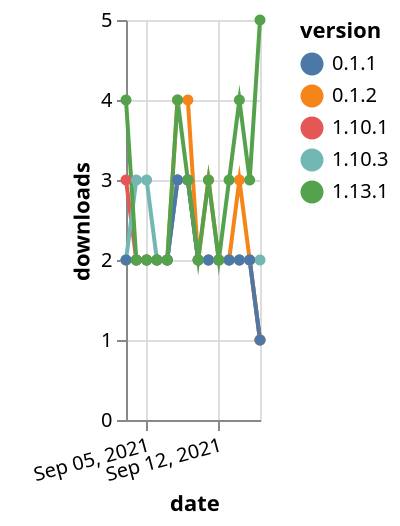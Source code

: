 {"$schema": "https://vega.github.io/schema/vega-lite/v5.json", "description": "A simple bar chart with embedded data.", "data": {"values": [{"date": "2021-09-03", "total": 752, "delta": 3, "version": "1.10.1"}, {"date": "2021-09-04", "total": 754, "delta": 2, "version": "1.10.1"}, {"date": "2021-09-05", "total": 756, "delta": 2, "version": "1.10.1"}, {"date": "2021-09-06", "total": 758, "delta": 2, "version": "1.10.1"}, {"date": "2021-09-07", "total": 760, "delta": 2, "version": "1.10.1"}, {"date": "2021-09-08", "total": 763, "delta": 3, "version": "1.10.1"}, {"date": "2021-09-09", "total": 766, "delta": 3, "version": "1.10.1"}, {"date": "2021-09-10", "total": 768, "delta": 2, "version": "1.10.1"}, {"date": "2021-09-11", "total": 770, "delta": 2, "version": "1.10.1"}, {"date": "2021-09-12", "total": 772, "delta": 2, "version": "1.10.1"}, {"date": "2021-09-13", "total": 774, "delta": 2, "version": "1.10.1"}, {"date": "2021-09-14", "total": 776, "delta": 2, "version": "1.10.1"}, {"date": "2021-09-15", "total": 778, "delta": 2, "version": "1.10.1"}, {"date": "2021-09-16", "total": 779, "delta": 1, "version": "1.10.1"}, {"date": "2021-09-03", "total": 1549, "delta": 2, "version": "0.1.2"}, {"date": "2021-09-04", "total": 1551, "delta": 2, "version": "0.1.2"}, {"date": "2021-09-05", "total": 1553, "delta": 2, "version": "0.1.2"}, {"date": "2021-09-06", "total": 1555, "delta": 2, "version": "0.1.2"}, {"date": "2021-09-07", "total": 1557, "delta": 2, "version": "0.1.2"}, {"date": "2021-09-08", "total": 1561, "delta": 4, "version": "0.1.2"}, {"date": "2021-09-09", "total": 1565, "delta": 4, "version": "0.1.2"}, {"date": "2021-09-10", "total": 1567, "delta": 2, "version": "0.1.2"}, {"date": "2021-09-11", "total": 1570, "delta": 3, "version": "0.1.2"}, {"date": "2021-09-12", "total": 1572, "delta": 2, "version": "0.1.2"}, {"date": "2021-09-13", "total": 1574, "delta": 2, "version": "0.1.2"}, {"date": "2021-09-14", "total": 1577, "delta": 3, "version": "0.1.2"}, {"date": "2021-09-15", "total": 1579, "delta": 2, "version": "0.1.2"}, {"date": "2021-09-16", "total": 1580, "delta": 1, "version": "0.1.2"}, {"date": "2021-09-03", "total": 870, "delta": 2, "version": "1.10.3"}, {"date": "2021-09-04", "total": 873, "delta": 3, "version": "1.10.3"}, {"date": "2021-09-05", "total": 876, "delta": 3, "version": "1.10.3"}, {"date": "2021-09-06", "total": 878, "delta": 2, "version": "1.10.3"}, {"date": "2021-09-07", "total": 880, "delta": 2, "version": "1.10.3"}, {"date": "2021-09-08", "total": 883, "delta": 3, "version": "1.10.3"}, {"date": "2021-09-09", "total": 886, "delta": 3, "version": "1.10.3"}, {"date": "2021-09-10", "total": 888, "delta": 2, "version": "1.10.3"}, {"date": "2021-09-11", "total": 890, "delta": 2, "version": "1.10.3"}, {"date": "2021-09-12", "total": 892, "delta": 2, "version": "1.10.3"}, {"date": "2021-09-13", "total": 894, "delta": 2, "version": "1.10.3"}, {"date": "2021-09-14", "total": 896, "delta": 2, "version": "1.10.3"}, {"date": "2021-09-15", "total": 898, "delta": 2, "version": "1.10.3"}, {"date": "2021-09-16", "total": 900, "delta": 2, "version": "1.10.3"}, {"date": "2021-09-03", "total": 1582, "delta": 2, "version": "0.1.1"}, {"date": "2021-09-04", "total": 1584, "delta": 2, "version": "0.1.1"}, {"date": "2021-09-05", "total": 1586, "delta": 2, "version": "0.1.1"}, {"date": "2021-09-06", "total": 1588, "delta": 2, "version": "0.1.1"}, {"date": "2021-09-07", "total": 1590, "delta": 2, "version": "0.1.1"}, {"date": "2021-09-08", "total": 1593, "delta": 3, "version": "0.1.1"}, {"date": "2021-09-09", "total": 1596, "delta": 3, "version": "0.1.1"}, {"date": "2021-09-10", "total": 1598, "delta": 2, "version": "0.1.1"}, {"date": "2021-09-11", "total": 1600, "delta": 2, "version": "0.1.1"}, {"date": "2021-09-12", "total": 1602, "delta": 2, "version": "0.1.1"}, {"date": "2021-09-13", "total": 1604, "delta": 2, "version": "0.1.1"}, {"date": "2021-09-14", "total": 1606, "delta": 2, "version": "0.1.1"}, {"date": "2021-09-15", "total": 1608, "delta": 2, "version": "0.1.1"}, {"date": "2021-09-16", "total": 1609, "delta": 1, "version": "0.1.1"}, {"date": "2021-09-03", "total": 148, "delta": 4, "version": "1.13.1"}, {"date": "2021-09-04", "total": 150, "delta": 2, "version": "1.13.1"}, {"date": "2021-09-05", "total": 152, "delta": 2, "version": "1.13.1"}, {"date": "2021-09-06", "total": 154, "delta": 2, "version": "1.13.1"}, {"date": "2021-09-07", "total": 156, "delta": 2, "version": "1.13.1"}, {"date": "2021-09-08", "total": 160, "delta": 4, "version": "1.13.1"}, {"date": "2021-09-09", "total": 163, "delta": 3, "version": "1.13.1"}, {"date": "2021-09-10", "total": 165, "delta": 2, "version": "1.13.1"}, {"date": "2021-09-11", "total": 168, "delta": 3, "version": "1.13.1"}, {"date": "2021-09-12", "total": 170, "delta": 2, "version": "1.13.1"}, {"date": "2021-09-13", "total": 173, "delta": 3, "version": "1.13.1"}, {"date": "2021-09-14", "total": 177, "delta": 4, "version": "1.13.1"}, {"date": "2021-09-15", "total": 180, "delta": 3, "version": "1.13.1"}, {"date": "2021-09-16", "total": 185, "delta": 5, "version": "1.13.1"}]}, "width": "container", "mark": {"type": "line", "point": {"filled": true}}, "encoding": {"x": {"field": "date", "type": "temporal", "timeUnit": "yearmonthdate", "title": "date", "axis": {"labelAngle": -15}}, "y": {"field": "delta", "type": "quantitative", "title": "downloads"}, "color": {"field": "version", "type": "nominal"}, "tooltip": {"field": "delta"}}}